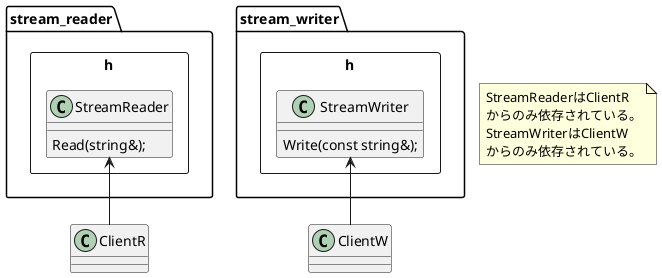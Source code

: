 @startuml

rectangle stream_reader.h {
    class StreamReader {
        Read(string&);
    }
}

rectangle stream_writer.h {
    class StreamWriter {
        Write(const string&);
    }
}

ClientR -up-> StreamReader
ClientW -up-> StreamWriter

note as N
StreamReaderはClientR
からのみ依存されている。
StreamWriterはClientW
からのみ依存されている。
end note

@enduml



